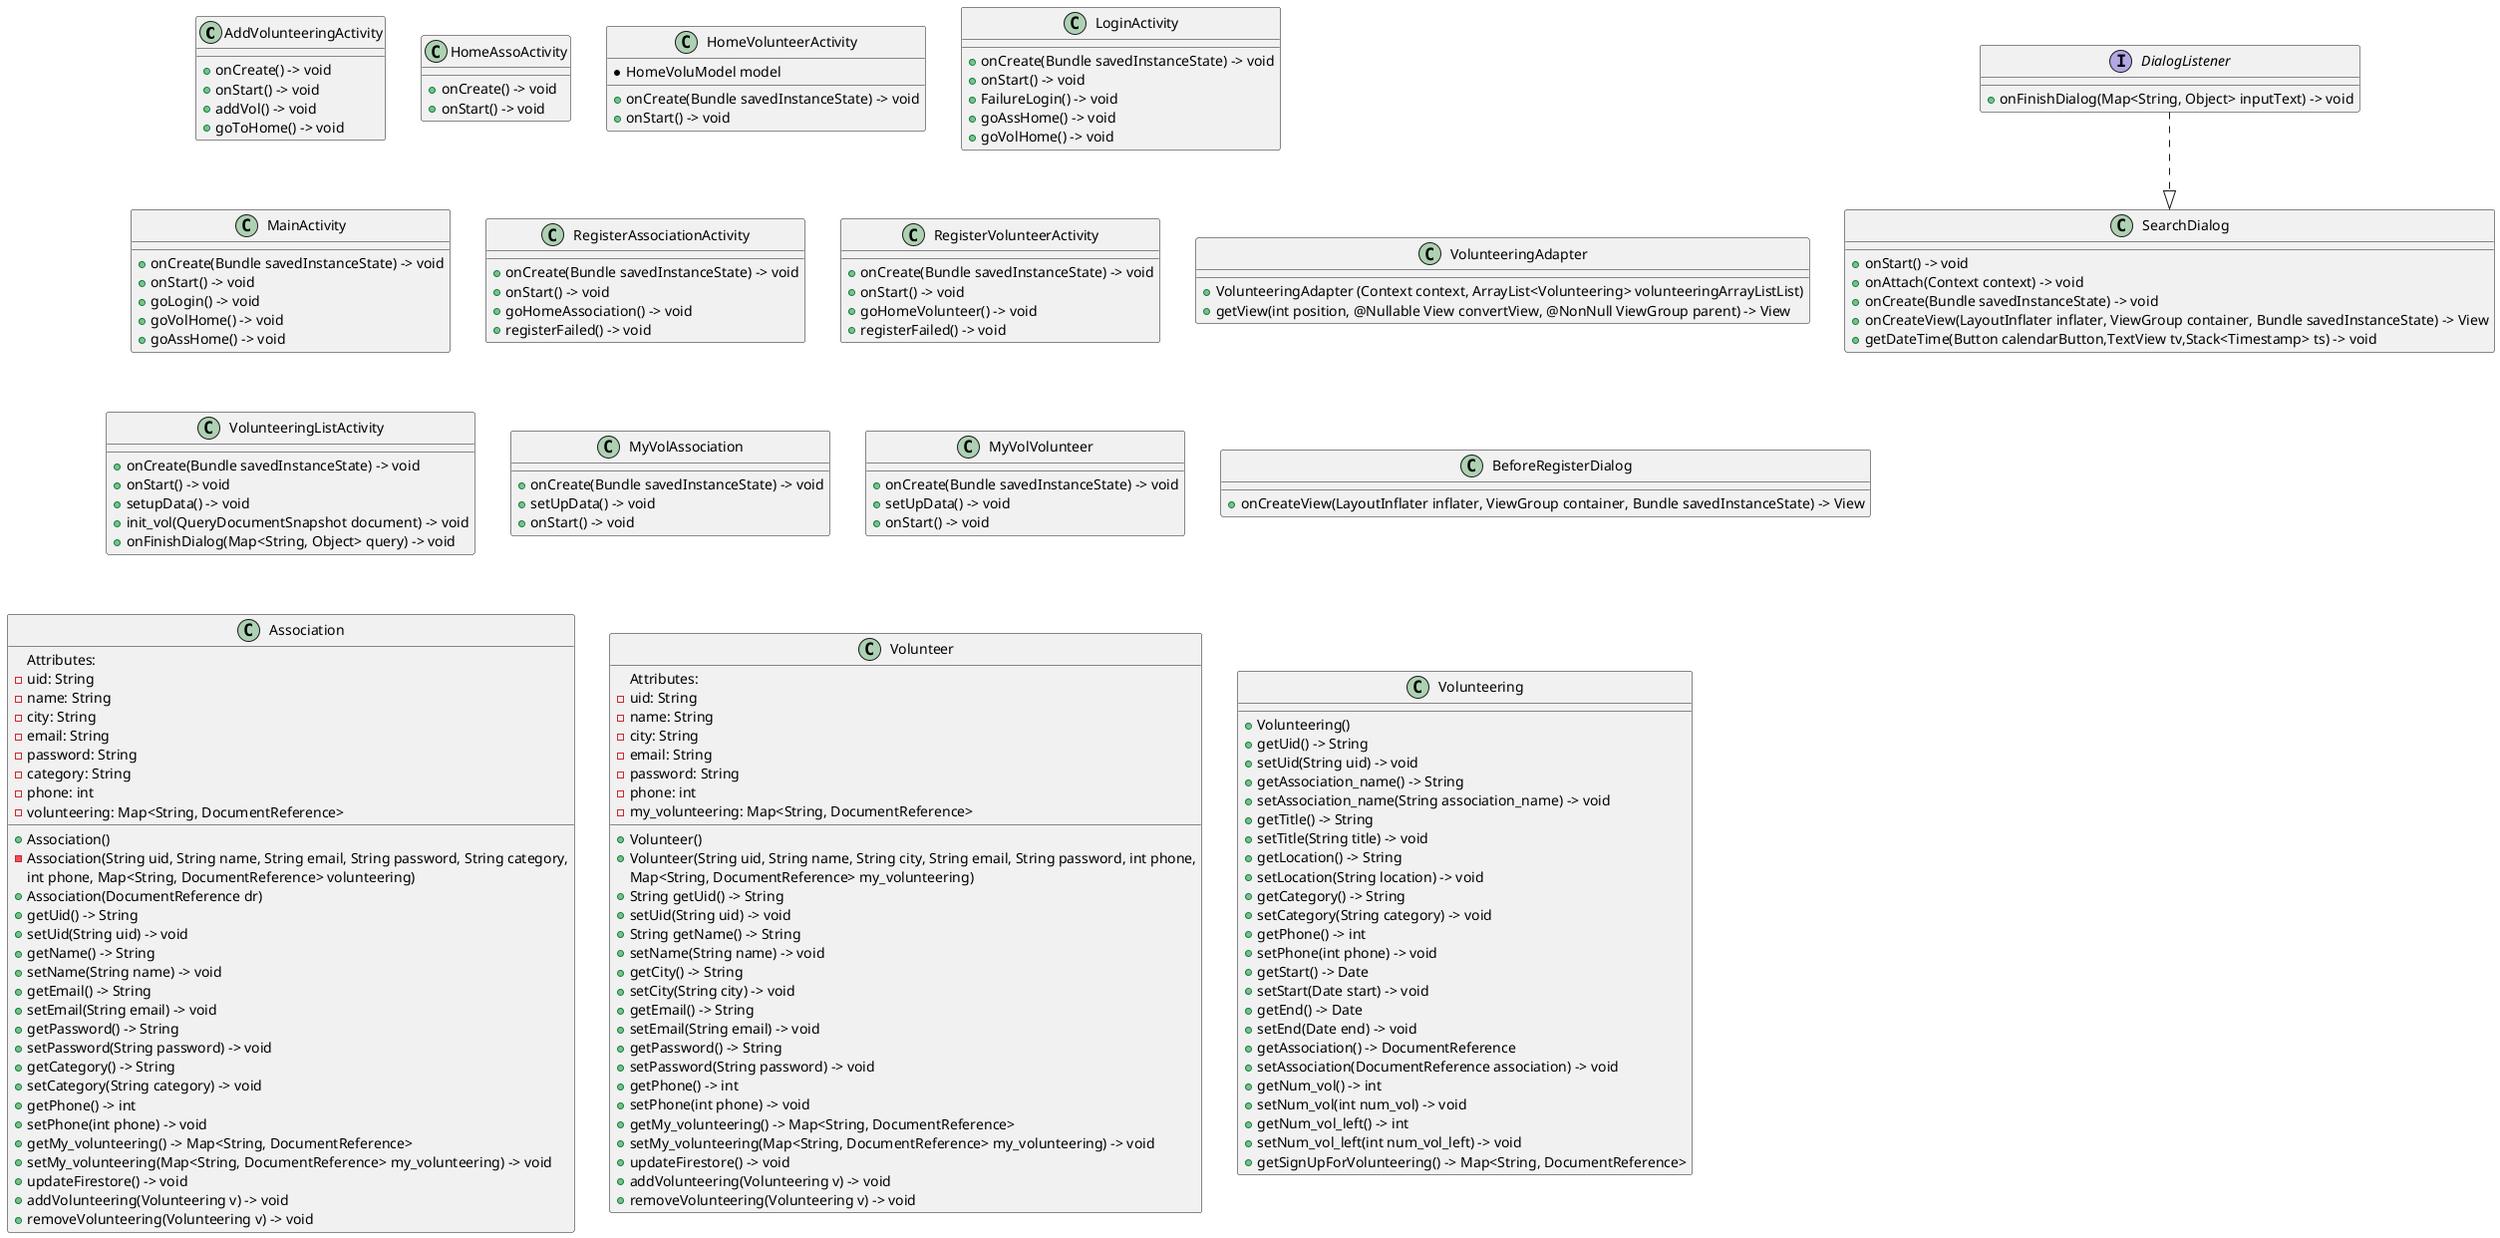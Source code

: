 @startuml
'https://plantuml.com/sequence-diagram

class AddVolunteeringActivity
{
    + onCreate() -> void
    + onStart() -> void
    + addVol() -> void
    + goToHome() -> void
}

class HomeAssoActivity
{
    + onCreate() -> void
    + onStart() -> void
}

class HomeVolunteerActivity
{
    * HomeVoluModel model
    + onCreate(Bundle savedInstanceState) -> void
    + onStart() -> void
}

class LoginActivity
{
    + onCreate(Bundle savedInstanceState) -> void
    + onStart() -> void
    + FailureLogin() -> void
    + goAssHome() -> void
    + goVolHome() -> void
}

class MainActivity
{
    + onCreate(Bundle savedInstanceState) -> void
    + onStart() -> void
    + goLogin() -> void
    + goVolHome() -> void
    + goAssHome() -> void
}

class RegisterAssociationActivity
{
    + onCreate(Bundle savedInstanceState) -> void
    + onStart() -> void
    + goHomeAssociation() -> void
    + registerFailed() -> void
}

class RegisterVolunteerActivity
{
    + onCreate(Bundle savedInstanceState) -> void
    + onStart() -> void
    + goHomeVolunteer() -> void
    + registerFailed() -> void
}

class VolunteeringAdapter
{
    + VolunteeringAdapter (Context context, ArrayList<Volunteering> volunteeringArrayListList)
    + getView(int position, @Nullable View convertView, @NonNull ViewGroup parent) -> View
}

class VolunteeringListActivity
{
    + onCreate(Bundle savedInstanceState) -> void
    + onStart() -> void
    + setupData() -> void
    + init_vol(QueryDocumentSnapshot document) -> void
    + onFinishDialog(Map<String, Object> query) -> void
}

class MyVolAssociation
{
    + onCreate(Bundle savedInstanceState) -> void
    + setUpData() -> void
    + onStart() -> void
}

class MyVolVolunteer
{
    + onCreate(Bundle savedInstanceState) -> void
    + setUpData() -> void
    + onStart() -> void
}

interface DialogListener
{
    + onFinishDialog(Map<String, Object> inputText) -> void
}

class BeforeRegisterDialog
{
    + onCreateView(LayoutInflater inflater, ViewGroup container, Bundle savedInstanceState) -> View
}

class SearchDialog
{
    + onStart() -> void
    + onAttach(Context context) -> void
    + onCreate(Bundle savedInstanceState) -> void
    + onCreateView(LayoutInflater inflater, ViewGroup container, Bundle savedInstanceState) -> View
    + getDateTime(Button calendarButton,TextView tv,Stack<Timestamp> ts) -> void
}

class Association
{
    Attributes:
    - uid: String
    - name: String
    - city: String
    - email: String
    - password: String
    - category: String
    - phone: int
    - volunteering: Map<String, DocumentReference>

    + Association()
    - Association(String uid, String name, String email, String password, String category,
                       int phone, Map<String, DocumentReference> volunteering)
    + Association(DocumentReference dr)
    + getUid() -> String
    + setUid(String uid) -> void
    + getName() -> String
    + setName(String name) -> void
    + getEmail() -> String
    + setEmail(String email) -> void
    + getPassword() -> String
    + setPassword(String password) -> void
    + getCategory() -> String
    + setCategory(String category) -> void
    + getPhone() -> int
    + setPhone(int phone) -> void
    + getMy_volunteering() -> Map<String, DocumentReference>
    + setMy_volunteering(Map<String, DocumentReference> my_volunteering) -> void
    + updateFirestore() -> void
    + addVolunteering(Volunteering v) -> void
    + removeVolunteering(Volunteering v) -> void
}

class Volunteer
{
    Attributes:
    - uid: String
    - name: String
    - city: String
    - email: String
    - password: String
    - phone: int
    - my_volunteering: Map<String, DocumentReference>

    + Volunteer()
    + Volunteer(String uid, String name, String city, String email, String password, int phone,
                     Map<String, DocumentReference> my_volunteering)
    + String getUid() -> String
    + setUid(String uid) -> void
    + String getName() -> String
    + setName(String name) -> void
    + getCity() -> String
    + setCity(String city) -> void
    + getEmail() -> String
    + setEmail(String email) -> void
    + getPassword() -> String
    + setPassword(String password) -> void
    + getPhone() -> int
    + setPhone(int phone) -> void
    + getMy_volunteering() -> Map<String, DocumentReference>
    + setMy_volunteering(Map<String, DocumentReference> my_volunteering) -> void
    + updateFirestore() -> void
    + addVolunteering(Volunteering v) -> void
    + removeVolunteering(Volunteering v) -> void
}

class Volunteering
{
    + Volunteering()
    + getUid() -> String
    + setUid(String uid) -> void
    + getAssociation_name() -> String
    + setAssociation_name(String association_name) -> void
    + getTitle() -> String
    + setTitle(String title) -> void
    + getLocation() -> String
    + setLocation(String location) -> void
    + getCategory() -> String
    + setCategory(String category) -> void
    + getPhone() -> int
    + setPhone(int phone) -> void
    + getStart() -> Date
    + setStart(Date start) -> void
    + getEnd() -> Date
    + setEnd(Date end) -> void
    + getAssociation() -> DocumentReference
    + setAssociation(DocumentReference association) -> void
    + getNum_vol() -> int
    + setNum_vol(int num_vol) -> void
    + getNum_vol_left() -> int
    + setNum_vol_left(int num_vol_left) -> void
    + getSignUpForVolunteering() -> Map<String, DocumentReference>
}

DialogListener ..|> SearchDialog

@enduml
@enduml